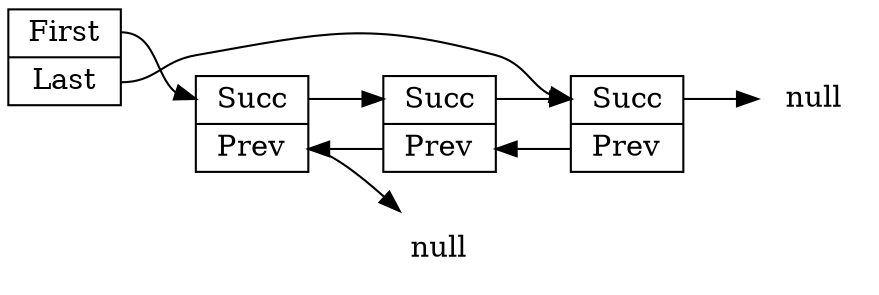 digraph BNode
{
	rankdir=LR;
/*
	head [shape=record,label="<first> First|<last> Last"];
	node1 [shape=record,label="<succ> Succ|<prev> Prev"];
	node2 [shape=record,label="<succ> Succ|<prev> Prev"];
	node3 [shape=record,label="<succ> Succ|<prev> Prev"];
	firstnull [shape=plaintext,label="null"];
	lastnull [shape=plaintext,label="null"];
	
*/

	head:first -> node1:succ -> node2:succ -> node3:succ -> lastnull;
	head:last  -> node3:succ;
	node3:prev -> node2:prev -> node1:prev -> firstnull;

	subgraph "b3Base"
	{
		node [shape=box];
		label="b3Base<T>";
		head [shape=record,label="<first> First|<last> Last"];
	}
	firstnull [shape=plaintext,label="null"];
	subgraph "b3Link<T>"
	{
		node1 [shape=record,label="<succ> Succ|<prev> Prev"];
	}
	subgraph "b3Link<T>"
	{
		node2 [shape=record,label="<succ> Succ|<prev> Prev"];
	}
	subgraph "b3Link<T>"
	{
		node3 [shape=record,label="<succ> Succ|<prev> Prev"];
	}
	lastnull [shape=plaintext,label="null"];
}
